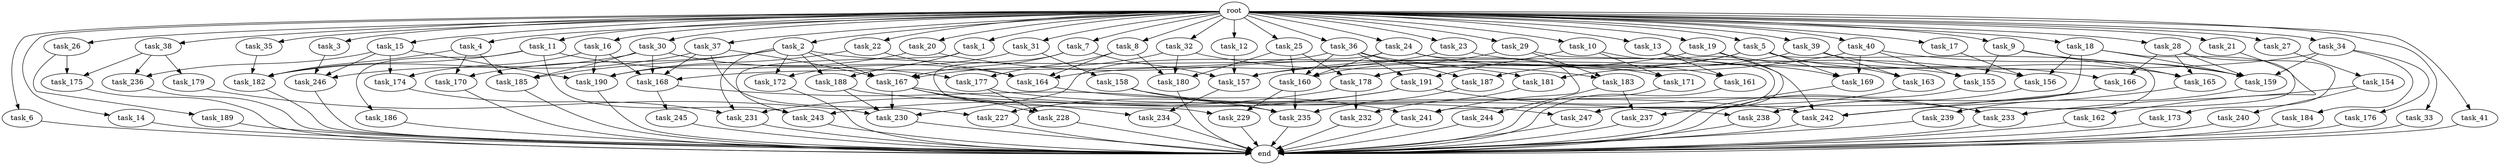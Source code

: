 digraph G {
  root [size="0.000000"];
  task_1 [size="10.240000"];
  task_2 [size="10.240000"];
  task_3 [size="10.240000"];
  task_4 [size="10.240000"];
  task_5 [size="10.240000"];
  task_6 [size="10.240000"];
  task_7 [size="10.240000"];
  task_8 [size="10.240000"];
  task_9 [size="10.240000"];
  task_10 [size="10.240000"];
  task_11 [size="10.240000"];
  task_12 [size="10.240000"];
  task_13 [size="10.240000"];
  task_14 [size="10.240000"];
  task_15 [size="10.240000"];
  task_16 [size="10.240000"];
  task_17 [size="10.240000"];
  task_18 [size="10.240000"];
  task_19 [size="10.240000"];
  task_20 [size="10.240000"];
  task_21 [size="10.240000"];
  task_22 [size="10.240000"];
  task_23 [size="10.240000"];
  task_24 [size="10.240000"];
  task_25 [size="10.240000"];
  task_26 [size="10.240000"];
  task_27 [size="10.240000"];
  task_28 [size="10.240000"];
  task_29 [size="10.240000"];
  task_30 [size="10.240000"];
  task_31 [size="10.240000"];
  task_32 [size="10.240000"];
  task_33 [size="10.240000"];
  task_34 [size="10.240000"];
  task_35 [size="10.240000"];
  task_36 [size="10.240000"];
  task_37 [size="10.240000"];
  task_38 [size="10.240000"];
  task_39 [size="10.240000"];
  task_40 [size="10.240000"];
  task_41 [size="10.240000"];
  task_154 [size="343597383.680000"];
  task_155 [size="13829794693.120001"];
  task_156 [size="17952963297.279999"];
  task_157 [size="20358144983.040001"];
  task_158 [size="5497558138.880000"];
  task_159 [size="19327352832.000000"];
  task_160 [size="20358144983.040001"];
  task_161 [size="6871947673.600000"];
  task_162 [size="8589934592.000000"];
  task_163 [size="9363028705.280001"];
  task_164 [size="20959440404.480000"];
  task_165 [size="5239860101.120000"];
  task_166 [size="6184752906.240000"];
  task_167 [size="17437567221.760002"];
  task_168 [size="17952963297.279999"];
  task_169 [size="15461882265.600000"];
  task_170 [size="15547781611.520000"];
  task_171 [size="9363028705.280001"];
  task_172 [size="12455405158.400000"];
  task_173 [size="3092376453.120000"];
  task_174 [size="10050223472.639999"];
  task_175 [size="15547781611.520000"];
  task_176 [size="773094113.280000"];
  task_177 [size="9706626088.960001"];
  task_178 [size="12455405158.400000"];
  task_179 [size="6957847019.520000"];
  task_180 [size="10479720202.240000"];
  task_181 [size="2920577761.280000"];
  task_182 [size="21388937134.080002"];
  task_183 [size="9706626088.960001"];
  task_184 [size="773094113.280000"];
  task_185 [size="21045339750.400002"];
  task_186 [size="4209067950.080000"];
  task_187 [size="17179869184.000000"];
  task_188 [size="7730941132.800000"];
  task_189 [size="8589934592.000000"];
  task_190 [size="13572096655.360001"];
  task_191 [size="9363028705.280001"];
  task_227 [size="1546188226.560000"];
  task_228 [size="7301444403.200000"];
  task_229 [size="5841155522.560000"];
  task_230 [size="14946486190.080000"];
  task_231 [size="16063177687.040001"];
  task_232 [size="10050223472.639999"];
  task_233 [size="15032385536.000000"];
  task_234 [size="7301444403.200000"];
  task_235 [size="18296560680.959999"];
  task_236 [size="13915694039.040001"];
  task_237 [size="687194767.360000"];
  task_238 [size="10393820856.320000"];
  task_239 [size="10737418240.000000"];
  task_240 [size="3092376453.120000"];
  task_241 [size="15461882265.600000"];
  task_242 [size="6356551598.080000"];
  task_243 [size="5755256176.640000"];
  task_244 [size="343597383.680000"];
  task_245 [size="5497558138.880000"];
  task_246 [size="10823317585.920000"];
  task_247 [size="14087492730.880001"];
  end [size="0.000000"];

  root -> task_1 [size="1.000000"];
  root -> task_2 [size="1.000000"];
  root -> task_3 [size="1.000000"];
  root -> task_4 [size="1.000000"];
  root -> task_5 [size="1.000000"];
  root -> task_6 [size="1.000000"];
  root -> task_7 [size="1.000000"];
  root -> task_8 [size="1.000000"];
  root -> task_9 [size="1.000000"];
  root -> task_10 [size="1.000000"];
  root -> task_11 [size="1.000000"];
  root -> task_12 [size="1.000000"];
  root -> task_13 [size="1.000000"];
  root -> task_14 [size="1.000000"];
  root -> task_15 [size="1.000000"];
  root -> task_16 [size="1.000000"];
  root -> task_17 [size="1.000000"];
  root -> task_18 [size="1.000000"];
  root -> task_19 [size="1.000000"];
  root -> task_20 [size="1.000000"];
  root -> task_21 [size="1.000000"];
  root -> task_22 [size="1.000000"];
  root -> task_23 [size="1.000000"];
  root -> task_24 [size="1.000000"];
  root -> task_25 [size="1.000000"];
  root -> task_26 [size="1.000000"];
  root -> task_27 [size="1.000000"];
  root -> task_28 [size="1.000000"];
  root -> task_29 [size="1.000000"];
  root -> task_30 [size="1.000000"];
  root -> task_31 [size="1.000000"];
  root -> task_32 [size="1.000000"];
  root -> task_33 [size="1.000000"];
  root -> task_34 [size="1.000000"];
  root -> task_35 [size="1.000000"];
  root -> task_36 [size="1.000000"];
  root -> task_37 [size="1.000000"];
  root -> task_38 [size="1.000000"];
  root -> task_39 [size="1.000000"];
  root -> task_40 [size="1.000000"];
  root -> task_41 [size="1.000000"];
  task_1 -> task_188 [size="75497472.000000"];
  task_1 -> task_243 [size="75497472.000000"];
  task_2 -> task_155 [size="679477248.000000"];
  task_2 -> task_167 [size="679477248.000000"];
  task_2 -> task_170 [size="679477248.000000"];
  task_2 -> task_172 [size="679477248.000000"];
  task_2 -> task_185 [size="679477248.000000"];
  task_2 -> task_188 [size="679477248.000000"];
  task_2 -> task_231 [size="679477248.000000"];
  task_3 -> task_246 [size="301989888.000000"];
  task_4 -> task_170 [size="838860800.000000"];
  task_4 -> task_182 [size="838860800.000000"];
  task_4 -> task_185 [size="838860800.000000"];
  task_5 -> task_163 [size="838860800.000000"];
  task_5 -> task_169 [size="838860800.000000"];
  task_5 -> task_178 [size="838860800.000000"];
  task_5 -> task_187 [size="838860800.000000"];
  task_5 -> task_239 [size="838860800.000000"];
  task_6 -> end [size="1.000000"];
  task_7 -> task_157 [size="536870912.000000"];
  task_7 -> task_167 [size="536870912.000000"];
  task_7 -> task_229 [size="536870912.000000"];
  task_8 -> task_164 [size="536870912.000000"];
  task_8 -> task_177 [size="536870912.000000"];
  task_8 -> task_180 [size="536870912.000000"];
  task_9 -> task_155 [size="134217728.000000"];
  task_9 -> task_159 [size="134217728.000000"];
  task_9 -> task_165 [size="134217728.000000"];
  task_10 -> task_171 [size="75497472.000000"];
  task_10 -> task_191 [size="75497472.000000"];
  task_10 -> task_242 [size="75497472.000000"];
  task_11 -> task_177 [size="411041792.000000"];
  task_11 -> task_182 [size="411041792.000000"];
  task_11 -> task_186 [size="411041792.000000"];
  task_11 -> task_243 [size="411041792.000000"];
  task_12 -> task_157 [size="838860800.000000"];
  task_13 -> task_161 [size="134217728.000000"];
  task_13 -> task_169 [size="134217728.000000"];
  task_14 -> end [size="1.000000"];
  task_15 -> task_174 [size="679477248.000000"];
  task_15 -> task_190 [size="679477248.000000"];
  task_15 -> task_236 [size="679477248.000000"];
  task_15 -> task_246 [size="679477248.000000"];
  task_16 -> task_168 [size="301989888.000000"];
  task_16 -> task_174 [size="301989888.000000"];
  task_16 -> task_190 [size="301989888.000000"];
  task_17 -> task_156 [size="75497472.000000"];
  task_18 -> task_156 [size="838860800.000000"];
  task_18 -> task_159 [size="838860800.000000"];
  task_18 -> task_162 [size="838860800.000000"];
  task_18 -> task_241 [size="838860800.000000"];
  task_19 -> task_166 [size="301989888.000000"];
  task_19 -> task_178 [size="301989888.000000"];
  task_19 -> task_247 [size="301989888.000000"];
  task_20 -> task_181 [size="209715200.000000"];
  task_20 -> task_190 [size="209715200.000000"];
  task_21 -> task_233 [size="411041792.000000"];
  task_22 -> task_164 [size="134217728.000000"];
  task_22 -> task_190 [size="134217728.000000"];
  task_23 -> task_156 [size="838860800.000000"];
  task_23 -> task_164 [size="838860800.000000"];
  task_24 -> task_160 [size="536870912.000000"];
  task_24 -> task_161 [size="536870912.000000"];
  task_24 -> task_230 [size="536870912.000000"];
  task_24 -> task_241 [size="536870912.000000"];
  task_25 -> task_160 [size="75497472.000000"];
  task_25 -> task_178 [size="75497472.000000"];
  task_25 -> task_180 [size="75497472.000000"];
  task_26 -> task_175 [size="838860800.000000"];
  task_26 -> task_189 [size="838860800.000000"];
  task_27 -> task_154 [size="33554432.000000"];
  task_28 -> task_159 [size="301989888.000000"];
  task_28 -> task_165 [size="301989888.000000"];
  task_28 -> task_166 [size="301989888.000000"];
  task_28 -> task_173 [size="301989888.000000"];
  task_29 -> task_160 [size="536870912.000000"];
  task_29 -> task_183 [size="536870912.000000"];
  task_29 -> task_247 [size="536870912.000000"];
  task_30 -> task_164 [size="536870912.000000"];
  task_30 -> task_168 [size="536870912.000000"];
  task_30 -> task_182 [size="536870912.000000"];
  task_30 -> task_185 [size="536870912.000000"];
  task_31 -> task_158 [size="536870912.000000"];
  task_31 -> task_172 [size="536870912.000000"];
  task_32 -> task_167 [size="411041792.000000"];
  task_32 -> task_180 [size="411041792.000000"];
  task_32 -> task_183 [size="411041792.000000"];
  task_33 -> end [size="1.000000"];
  task_34 -> task_157 [size="75497472.000000"];
  task_34 -> task_159 [size="75497472.000000"];
  task_34 -> task_176 [size="75497472.000000"];
  task_34 -> task_184 [size="75497472.000000"];
  task_35 -> task_182 [size="301989888.000000"];
  task_36 -> task_160 [size="838860800.000000"];
  task_36 -> task_168 [size="838860800.000000"];
  task_36 -> task_171 [size="838860800.000000"];
  task_36 -> task_187 [size="838860800.000000"];
  task_36 -> task_191 [size="838860800.000000"];
  task_37 -> task_167 [size="75497472.000000"];
  task_37 -> task_168 [size="75497472.000000"];
  task_37 -> task_227 [size="75497472.000000"];
  task_37 -> task_246 [size="75497472.000000"];
  task_38 -> task_175 [size="679477248.000000"];
  task_38 -> task_179 [size="679477248.000000"];
  task_38 -> task_236 [size="679477248.000000"];
  task_39 -> task_163 [size="75497472.000000"];
  task_39 -> task_165 [size="75497472.000000"];
  task_39 -> task_181 [size="75497472.000000"];
  task_40 -> task_155 [size="536870912.000000"];
  task_40 -> task_157 [size="536870912.000000"];
  task_40 -> task_159 [size="536870912.000000"];
  task_40 -> task_169 [size="536870912.000000"];
  task_41 -> end [size="1.000000"];
  task_154 -> task_233 [size="301989888.000000"];
  task_154 -> task_240 [size="301989888.000000"];
  task_155 -> end [size="1.000000"];
  task_156 -> task_238 [size="679477248.000000"];
  task_157 -> task_234 [size="679477248.000000"];
  task_158 -> task_235 [size="536870912.000000"];
  task_158 -> task_247 [size="536870912.000000"];
  task_159 -> task_239 [size="209715200.000000"];
  task_160 -> task_229 [size="33554432.000000"];
  task_160 -> task_235 [size="33554432.000000"];
  task_161 -> end [size="1.000000"];
  task_162 -> end [size="1.000000"];
  task_163 -> task_237 [size="33554432.000000"];
  task_164 -> task_241 [size="134217728.000000"];
  task_165 -> task_242 [size="33554432.000000"];
  task_166 -> task_238 [size="301989888.000000"];
  task_166 -> task_242 [size="301989888.000000"];
  task_167 -> task_228 [size="33554432.000000"];
  task_167 -> task_230 [size="33554432.000000"];
  task_167 -> task_234 [size="33554432.000000"];
  task_167 -> task_238 [size="33554432.000000"];
  task_168 -> task_235 [size="536870912.000000"];
  task_168 -> task_245 [size="536870912.000000"];
  task_169 -> end [size="1.000000"];
  task_170 -> end [size="1.000000"];
  task_171 -> end [size="1.000000"];
  task_172 -> end [size="1.000000"];
  task_173 -> end [size="1.000000"];
  task_174 -> task_231 [size="209715200.000000"];
  task_175 -> end [size="1.000000"];
  task_176 -> end [size="1.000000"];
  task_177 -> task_228 [size="679477248.000000"];
  task_177 -> task_233 [size="679477248.000000"];
  task_178 -> task_231 [size="679477248.000000"];
  task_178 -> task_232 [size="679477248.000000"];
  task_179 -> task_230 [size="679477248.000000"];
  task_180 -> end [size="1.000000"];
  task_181 -> task_232 [size="301989888.000000"];
  task_182 -> end [size="1.000000"];
  task_183 -> task_237 [size="33554432.000000"];
  task_183 -> task_244 [size="33554432.000000"];
  task_184 -> end [size="1.000000"];
  task_185 -> end [size="1.000000"];
  task_186 -> end [size="1.000000"];
  task_187 -> task_235 [size="679477248.000000"];
  task_188 -> task_230 [size="209715200.000000"];
  task_188 -> task_242 [size="209715200.000000"];
  task_189 -> end [size="1.000000"];
  task_190 -> end [size="1.000000"];
  task_191 -> task_227 [size="75497472.000000"];
  task_191 -> task_233 [size="75497472.000000"];
  task_191 -> task_243 [size="75497472.000000"];
  task_227 -> end [size="1.000000"];
  task_228 -> end [size="1.000000"];
  task_229 -> end [size="1.000000"];
  task_230 -> end [size="1.000000"];
  task_231 -> end [size="1.000000"];
  task_232 -> end [size="1.000000"];
  task_233 -> end [size="1.000000"];
  task_234 -> end [size="1.000000"];
  task_235 -> end [size="1.000000"];
  task_236 -> end [size="1.000000"];
  task_237 -> end [size="1.000000"];
  task_238 -> end [size="1.000000"];
  task_239 -> end [size="1.000000"];
  task_240 -> end [size="1.000000"];
  task_241 -> end [size="1.000000"];
  task_242 -> end [size="1.000000"];
  task_243 -> end [size="1.000000"];
  task_244 -> end [size="1.000000"];
  task_245 -> end [size="1.000000"];
  task_246 -> end [size="1.000000"];
  task_247 -> end [size="1.000000"];
}
